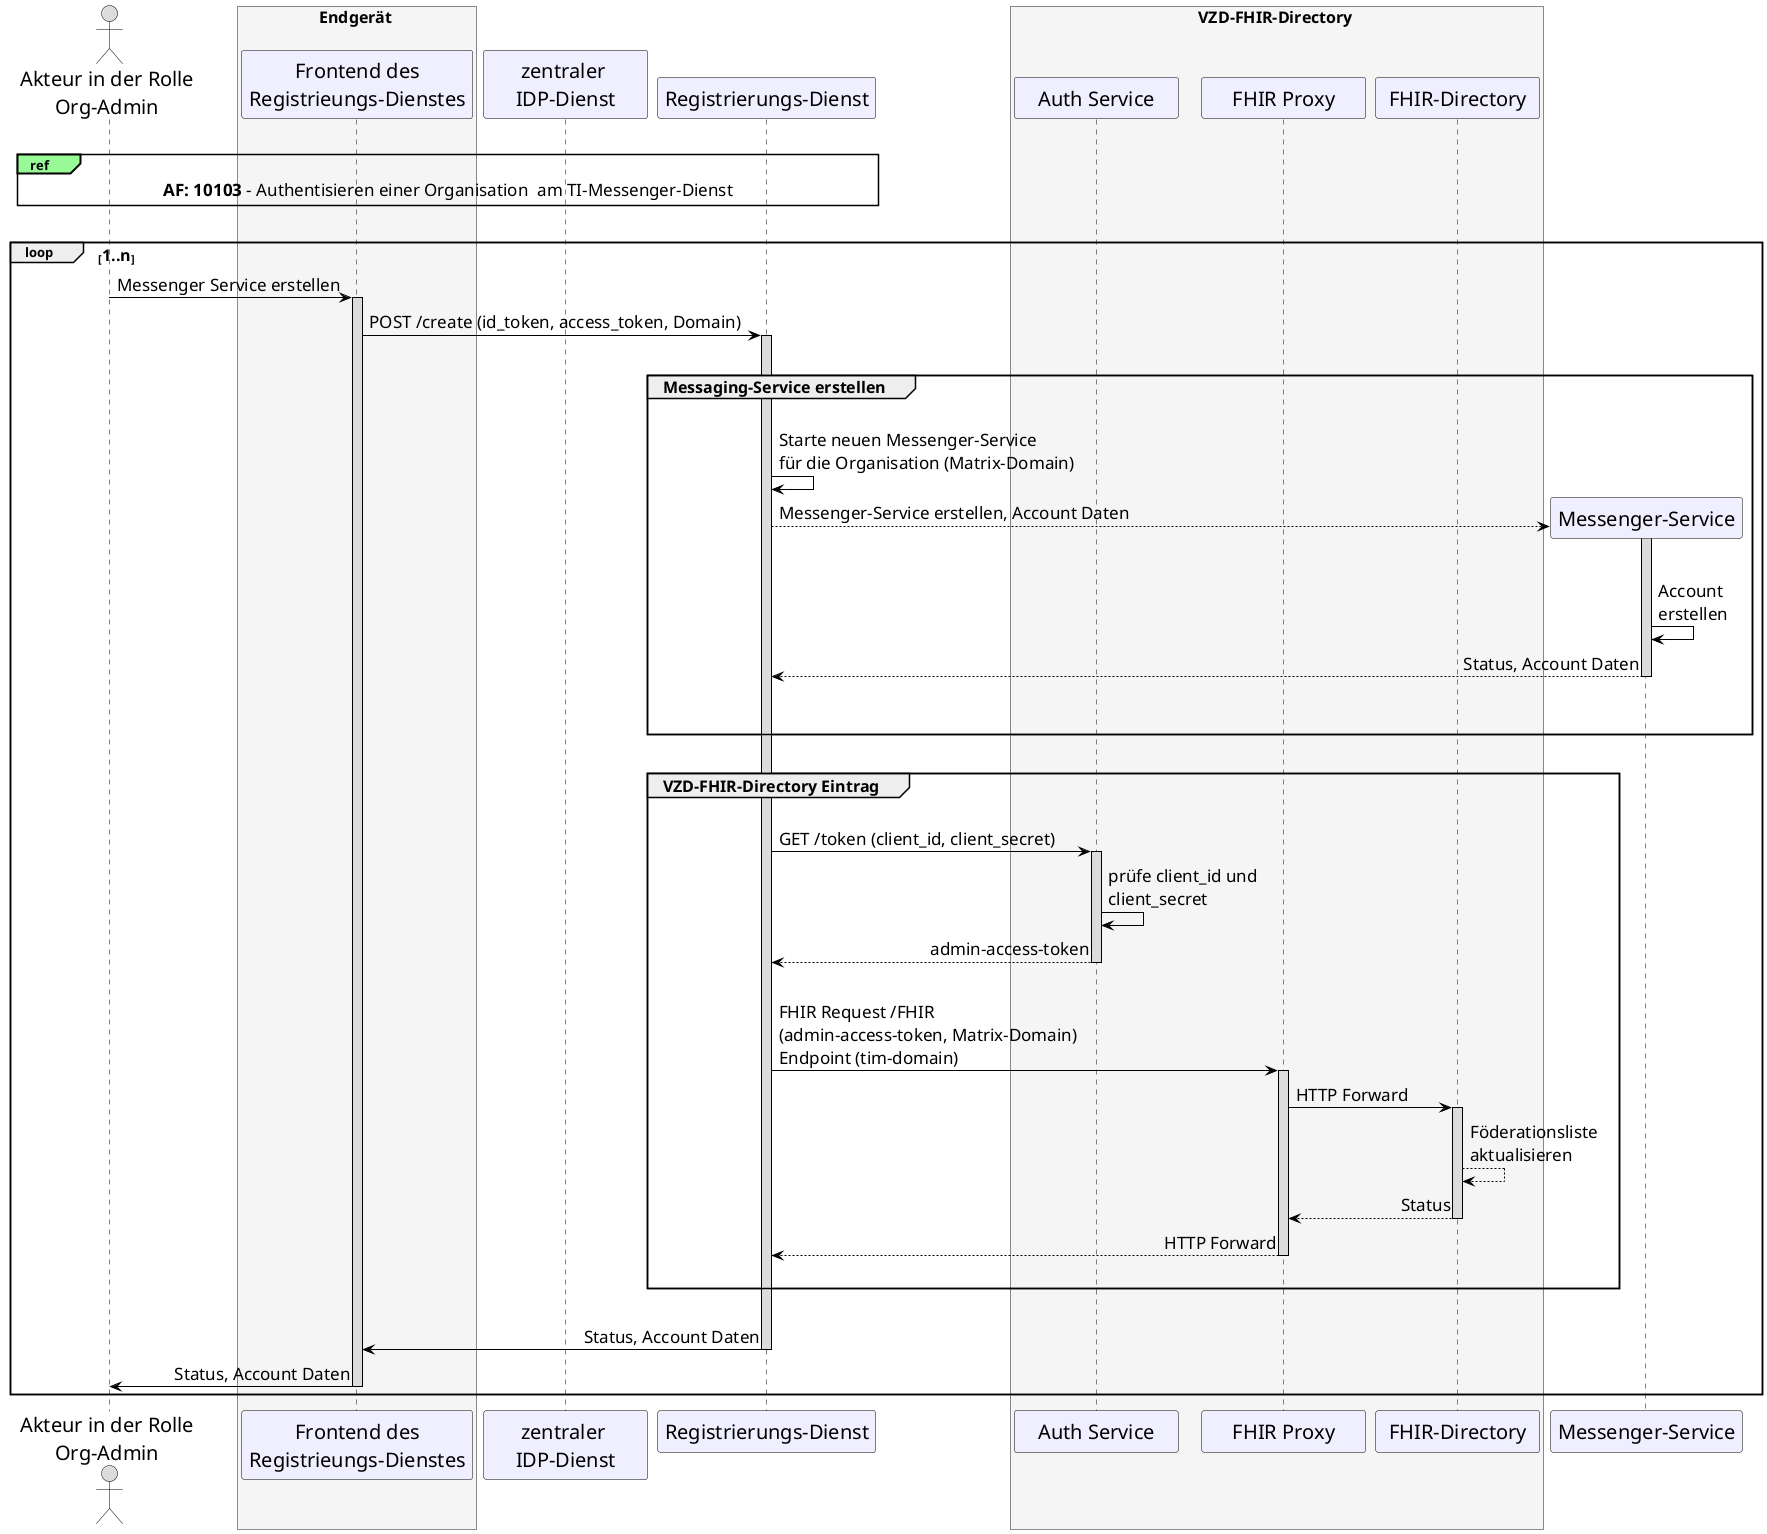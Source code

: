 /' 
# TI-Messenger 1.1
# TI-Messenger-Dienst
# UC - 10060
# Sequence Diagram
# Name: Bereitstellung eines Messenger Service für eine Organisation
'/

@startuml
skinparam sequenceMessageAlign direction
skinparam WrapWidth 300
skinparam minClassWidth 150
skinparam BoxPadding 1
skinparam sequenceReferenceHeaderBackgroundColor palegreen
scale max 2048 width

skinparam sequence {
ArrowColor black
ArrowFontSize 17
ActorBorderColor black
LifeLineBorderColor black
LifeLineBackgroundColor Gainsboro

ParticipantBorderColor Motivation
ParticipantBackgroundColor Motivation
ParticipantFontName Impact
ParticipantFontSize 20
ParticipantFontColor black
ParticipantBorderColor Black
ParticipantBackgroundColor MOTIVATION

ActorBackgroundColor Gainsboro
ActorFontColor black
ActorFontSize 20
ActorFontName Aapex
}
    actor U as "Akteur in der Rolle\nOrg-Admin"
    box <size:16>Endgerät</size> #WhiteSmoke
      participant C as "Frontend des\nRegistrieungs-Dienstes"
    end box
    participant I as "zentraler \nIDP-Dienst"
    participant R as "Registrierungs-Dienst"
    box <size:16>VZD-FHIR-Directory</size> #WhiteSmoke
    participant Auth as "Auth Service"
    participant FP as "FHIR Proxy"
    participant VZD as "FHIR-Directory"
    end box

|||
ref over U, R: <size:17>**AF: 10103** - Authentisieren einer Organisation  am TI-Messenger-Dienst</size> 
|||

loop <size:16>1..n</size>
  U->C: Messenger Service erstellen
  Activate C
  C->R: POST /create (id_token, access_token, Domain)
    Activate R
    
    |||
    group <size:16>Messaging-Service erstellen</size>
    |||
      R->R: Starte neuen Messenger-Service \nfür die Organisation (Matrix-Domain)
        create "Messenger-Service"
          R-->"Messenger-Service" : Messenger-Service erstellen, Account Daten
        Activate "Messenger-Service"
      |||
      "Messenger-Service"->"Messenger-Service": Account \nerstellen
      "Messenger-Service"-->R: Status, Account Daten
      |||
        Deactivate "Messenger-Service"
    |||
    end
    
    |||
    
    group <size:16>VZD-FHIR-Directory Eintrag</size>
    |||
      R->Auth: GET /token (client_id, client_secret)
        Activate Auth
      Auth->Auth: prüfe client_id und \nclient_secret
      Auth-->R: admin-access-token
        Deactivate Auth
      |||
      R->FP: FHIR Request /FHIR \n(admin-access-token, Matrix-Domain)\nEndpoint (tim-domain)
        Activate FP
      FP->VZD: HTTP Forward
        Activate VZD
      VZD-->VZD: Föderationsliste\naktualisieren
      VZD-->FP: Status
        Deactivate VZD
      FP-->R: HTTP Forward
        Deactivate FP

    |||
    end

  |||
  R->C: Status, Account Daten
    Deactivate R
  C->U: Status, Account Daten
    Deactivate C
end

@enduml
